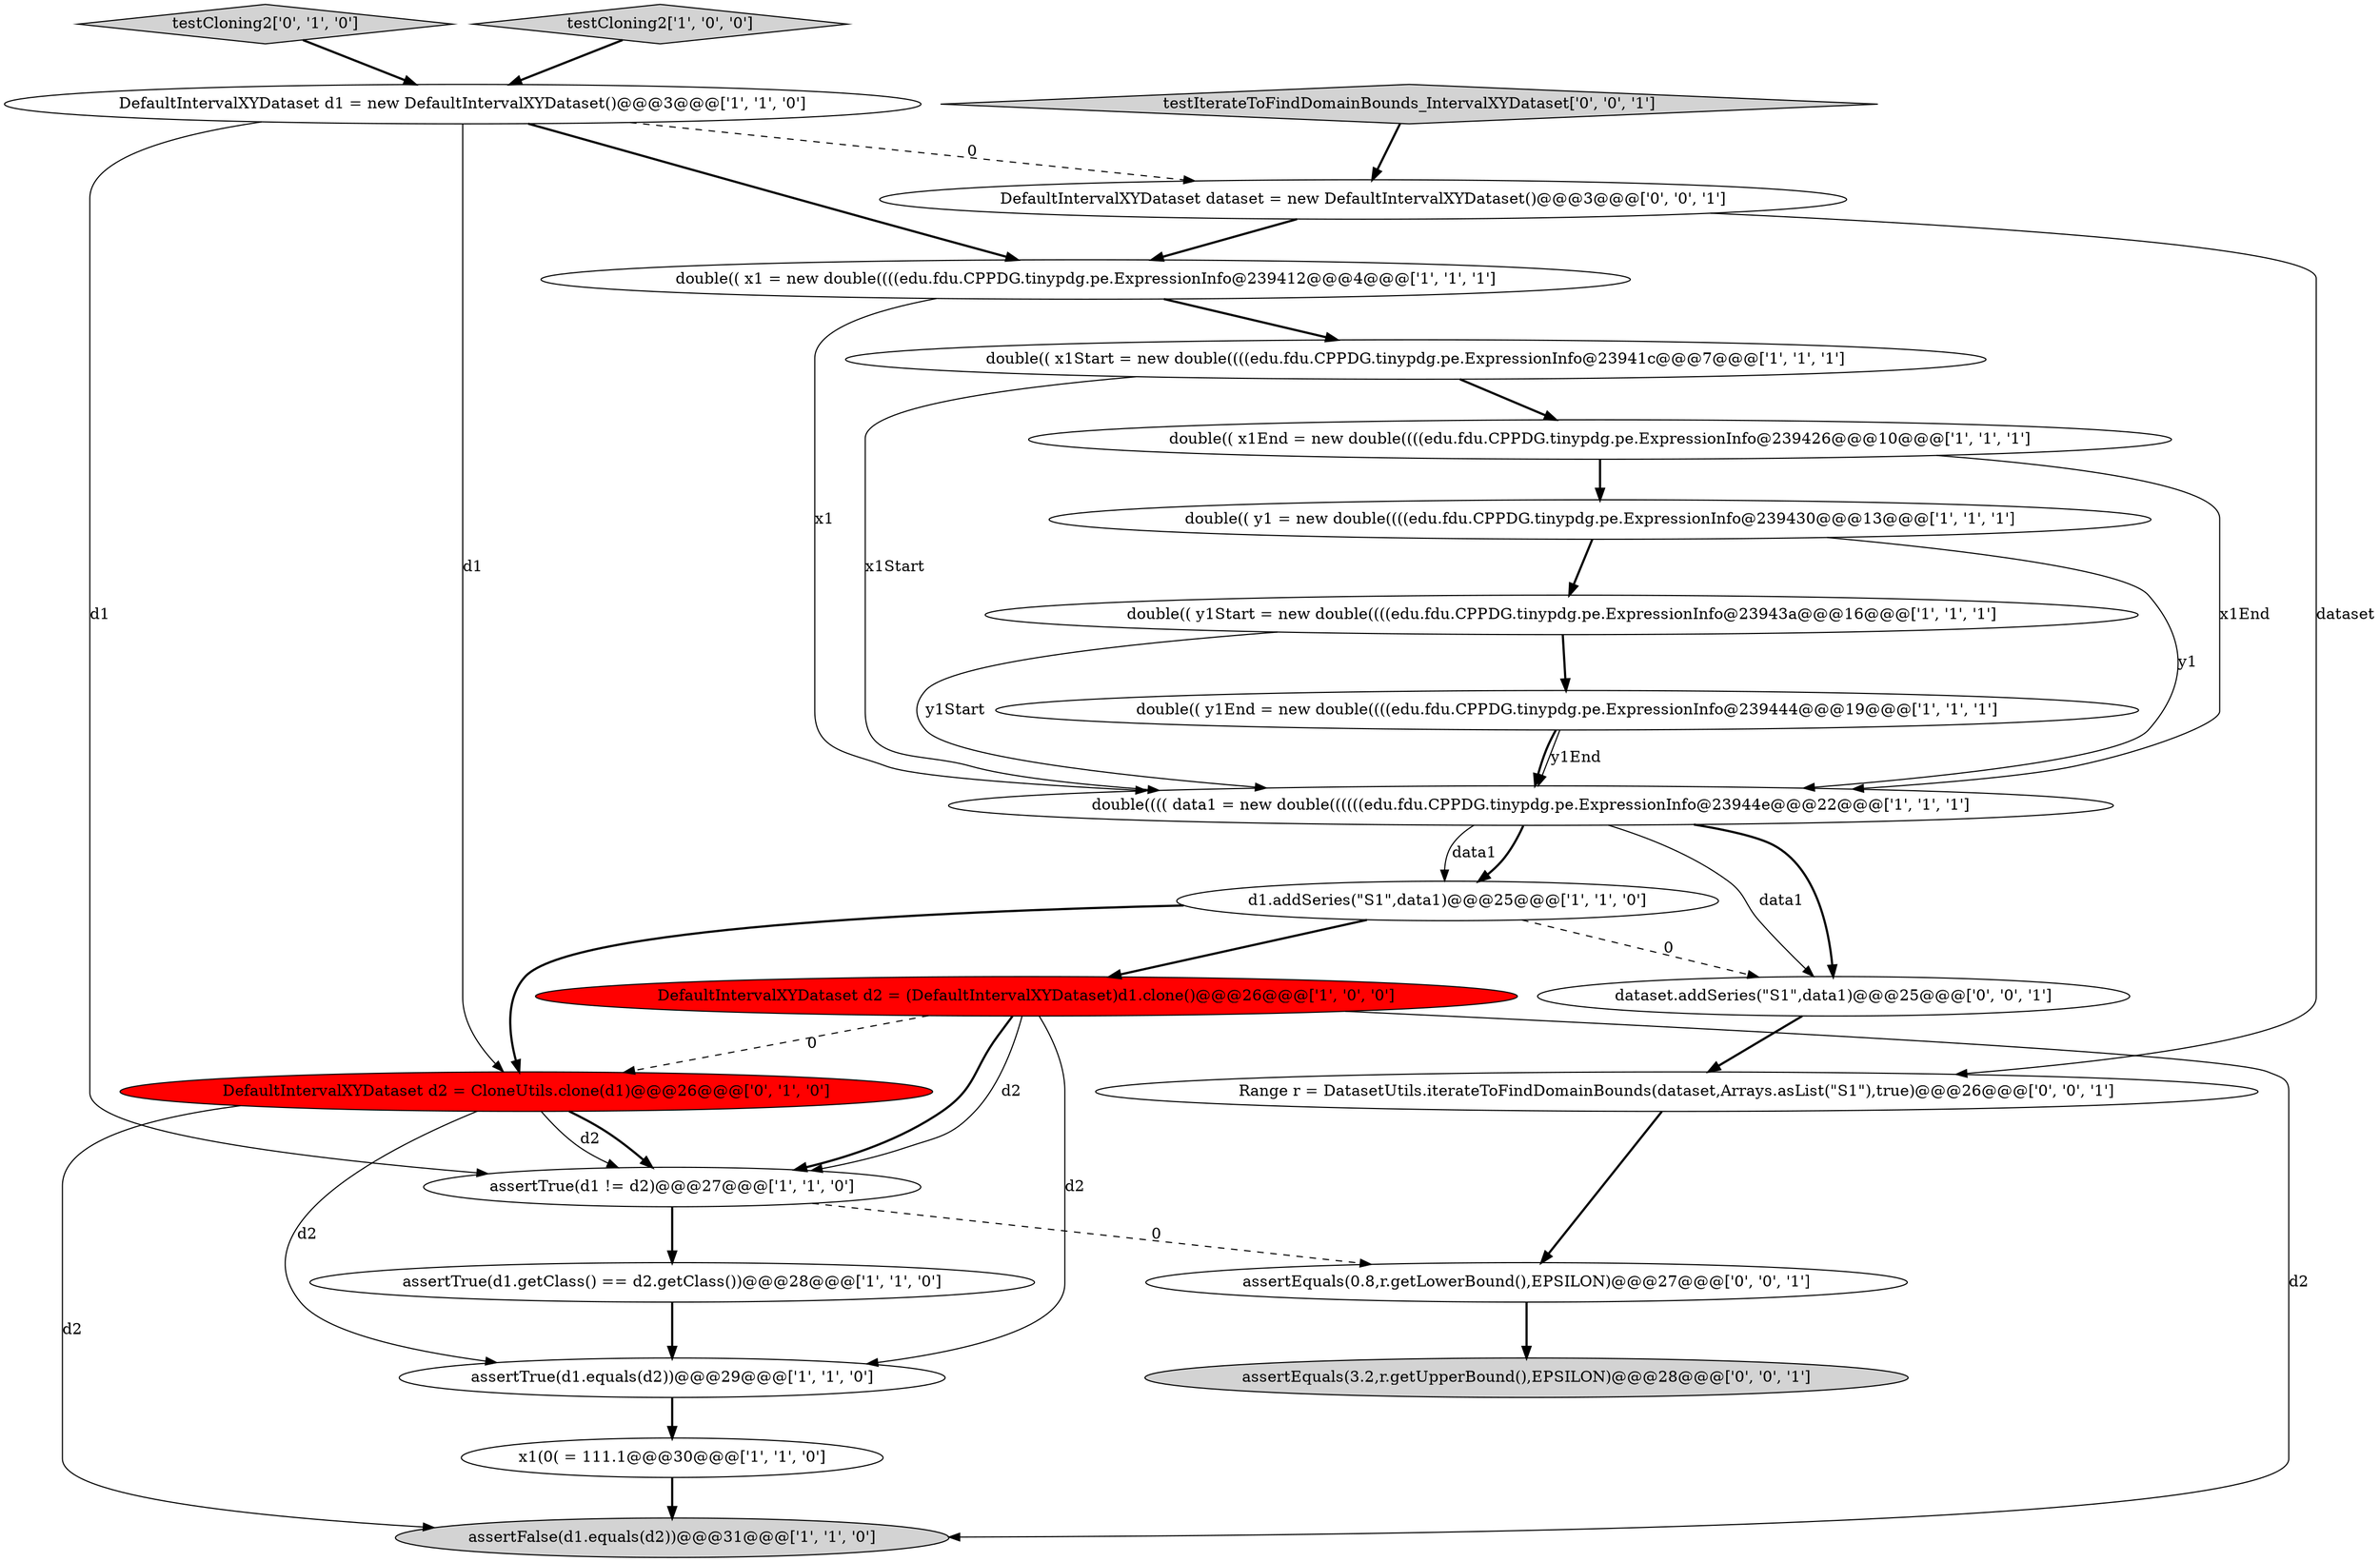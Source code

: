 digraph {
1 [style = filled, label = "double(( y1 = new double((((edu.fdu.CPPDG.tinypdg.pe.ExpressionInfo@239430@@@13@@@['1', '1', '1']", fillcolor = white, shape = ellipse image = "AAA0AAABBB1BBB"];
21 [style = filled, label = "DefaultIntervalXYDataset dataset = new DefaultIntervalXYDataset()@@@3@@@['0', '0', '1']", fillcolor = white, shape = ellipse image = "AAA0AAABBB3BBB"];
3 [style = filled, label = "assertTrue(d1.getClass() == d2.getClass())@@@28@@@['1', '1', '0']", fillcolor = white, shape = ellipse image = "AAA0AAABBB1BBB"];
5 [style = filled, label = "double(( x1Start = new double((((edu.fdu.CPPDG.tinypdg.pe.ExpressionInfo@23941c@@@7@@@['1', '1', '1']", fillcolor = white, shape = ellipse image = "AAA0AAABBB1BBB"];
16 [style = filled, label = "DefaultIntervalXYDataset d2 = CloneUtils.clone(d1)@@@26@@@['0', '1', '0']", fillcolor = red, shape = ellipse image = "AAA1AAABBB2BBB"];
23 [style = filled, label = "testIterateToFindDomainBounds_IntervalXYDataset['0', '0', '1']", fillcolor = lightgray, shape = diamond image = "AAA0AAABBB3BBB"];
15 [style = filled, label = "double(((( data1 = new double((((((edu.fdu.CPPDG.tinypdg.pe.ExpressionInfo@23944e@@@22@@@['1', '1', '1']", fillcolor = white, shape = ellipse image = "AAA0AAABBB1BBB"];
6 [style = filled, label = "x1(0( = 111.1@@@30@@@['1', '1', '0']", fillcolor = white, shape = ellipse image = "AAA0AAABBB1BBB"];
19 [style = filled, label = "dataset.addSeries(\"S1\",data1)@@@25@@@['0', '0', '1']", fillcolor = white, shape = ellipse image = "AAA0AAABBB3BBB"];
12 [style = filled, label = "double(( x1 = new double((((edu.fdu.CPPDG.tinypdg.pe.ExpressionInfo@239412@@@4@@@['1', '1', '1']", fillcolor = white, shape = ellipse image = "AAA0AAABBB1BBB"];
11 [style = filled, label = "double(( x1End = new double((((edu.fdu.CPPDG.tinypdg.pe.ExpressionInfo@239426@@@10@@@['1', '1', '1']", fillcolor = white, shape = ellipse image = "AAA0AAABBB1BBB"];
22 [style = filled, label = "assertEquals(0.8,r.getLowerBound(),EPSILON)@@@27@@@['0', '0', '1']", fillcolor = white, shape = ellipse image = "AAA0AAABBB3BBB"];
4 [style = filled, label = "assertFalse(d1.equals(d2))@@@31@@@['1', '1', '0']", fillcolor = lightgray, shape = ellipse image = "AAA0AAABBB1BBB"];
0 [style = filled, label = "assertTrue(d1 != d2)@@@27@@@['1', '1', '0']", fillcolor = white, shape = ellipse image = "AAA0AAABBB1BBB"];
17 [style = filled, label = "testCloning2['0', '1', '0']", fillcolor = lightgray, shape = diamond image = "AAA0AAABBB2BBB"];
13 [style = filled, label = "DefaultIntervalXYDataset d1 = new DefaultIntervalXYDataset()@@@3@@@['1', '1', '0']", fillcolor = white, shape = ellipse image = "AAA0AAABBB1BBB"];
14 [style = filled, label = "d1.addSeries(\"S1\",data1)@@@25@@@['1', '1', '0']", fillcolor = white, shape = ellipse image = "AAA0AAABBB1BBB"];
9 [style = filled, label = "assertTrue(d1.equals(d2))@@@29@@@['1', '1', '0']", fillcolor = white, shape = ellipse image = "AAA0AAABBB1BBB"];
10 [style = filled, label = "testCloning2['1', '0', '0']", fillcolor = lightgray, shape = diamond image = "AAA0AAABBB1BBB"];
18 [style = filled, label = "assertEquals(3.2,r.getUpperBound(),EPSILON)@@@28@@@['0', '0', '1']", fillcolor = lightgray, shape = ellipse image = "AAA0AAABBB3BBB"];
8 [style = filled, label = "double(( y1End = new double((((edu.fdu.CPPDG.tinypdg.pe.ExpressionInfo@239444@@@19@@@['1', '1', '1']", fillcolor = white, shape = ellipse image = "AAA0AAABBB1BBB"];
7 [style = filled, label = "double(( y1Start = new double((((edu.fdu.CPPDG.tinypdg.pe.ExpressionInfo@23943a@@@16@@@['1', '1', '1']", fillcolor = white, shape = ellipse image = "AAA0AAABBB1BBB"];
2 [style = filled, label = "DefaultIntervalXYDataset d2 = (DefaultIntervalXYDataset)d1.clone()@@@26@@@['1', '0', '0']", fillcolor = red, shape = ellipse image = "AAA1AAABBB1BBB"];
20 [style = filled, label = "Range r = DatasetUtils.iterateToFindDomainBounds(dataset,Arrays.asList(\"S1\"),true)@@@26@@@['0', '0', '1']", fillcolor = white, shape = ellipse image = "AAA0AAABBB3BBB"];
0->3 [style = bold, label=""];
14->16 [style = bold, label=""];
11->15 [style = solid, label="x1End"];
16->0 [style = bold, label=""];
8->15 [style = bold, label=""];
12->5 [style = bold, label=""];
8->15 [style = solid, label="y1End"];
15->14 [style = bold, label=""];
11->1 [style = bold, label=""];
19->20 [style = bold, label=""];
12->15 [style = solid, label="x1"];
1->15 [style = solid, label="y1"];
16->4 [style = solid, label="d2"];
16->0 [style = solid, label="d2"];
15->19 [style = bold, label=""];
7->8 [style = bold, label=""];
1->7 [style = bold, label=""];
0->22 [style = dashed, label="0"];
2->4 [style = solid, label="d2"];
9->6 [style = bold, label=""];
20->22 [style = bold, label=""];
21->12 [style = bold, label=""];
3->9 [style = bold, label=""];
6->4 [style = bold, label=""];
5->15 [style = solid, label="x1Start"];
7->15 [style = solid, label="y1Start"];
2->0 [style = bold, label=""];
22->18 [style = bold, label=""];
13->12 [style = bold, label=""];
13->21 [style = dashed, label="0"];
13->0 [style = solid, label="d1"];
10->13 [style = bold, label=""];
23->21 [style = bold, label=""];
15->14 [style = solid, label="data1"];
2->16 [style = dashed, label="0"];
21->20 [style = solid, label="dataset"];
15->19 [style = solid, label="data1"];
16->9 [style = solid, label="d2"];
2->0 [style = solid, label="d2"];
13->16 [style = solid, label="d1"];
14->19 [style = dashed, label="0"];
5->11 [style = bold, label=""];
14->2 [style = bold, label=""];
17->13 [style = bold, label=""];
2->9 [style = solid, label="d2"];
}
